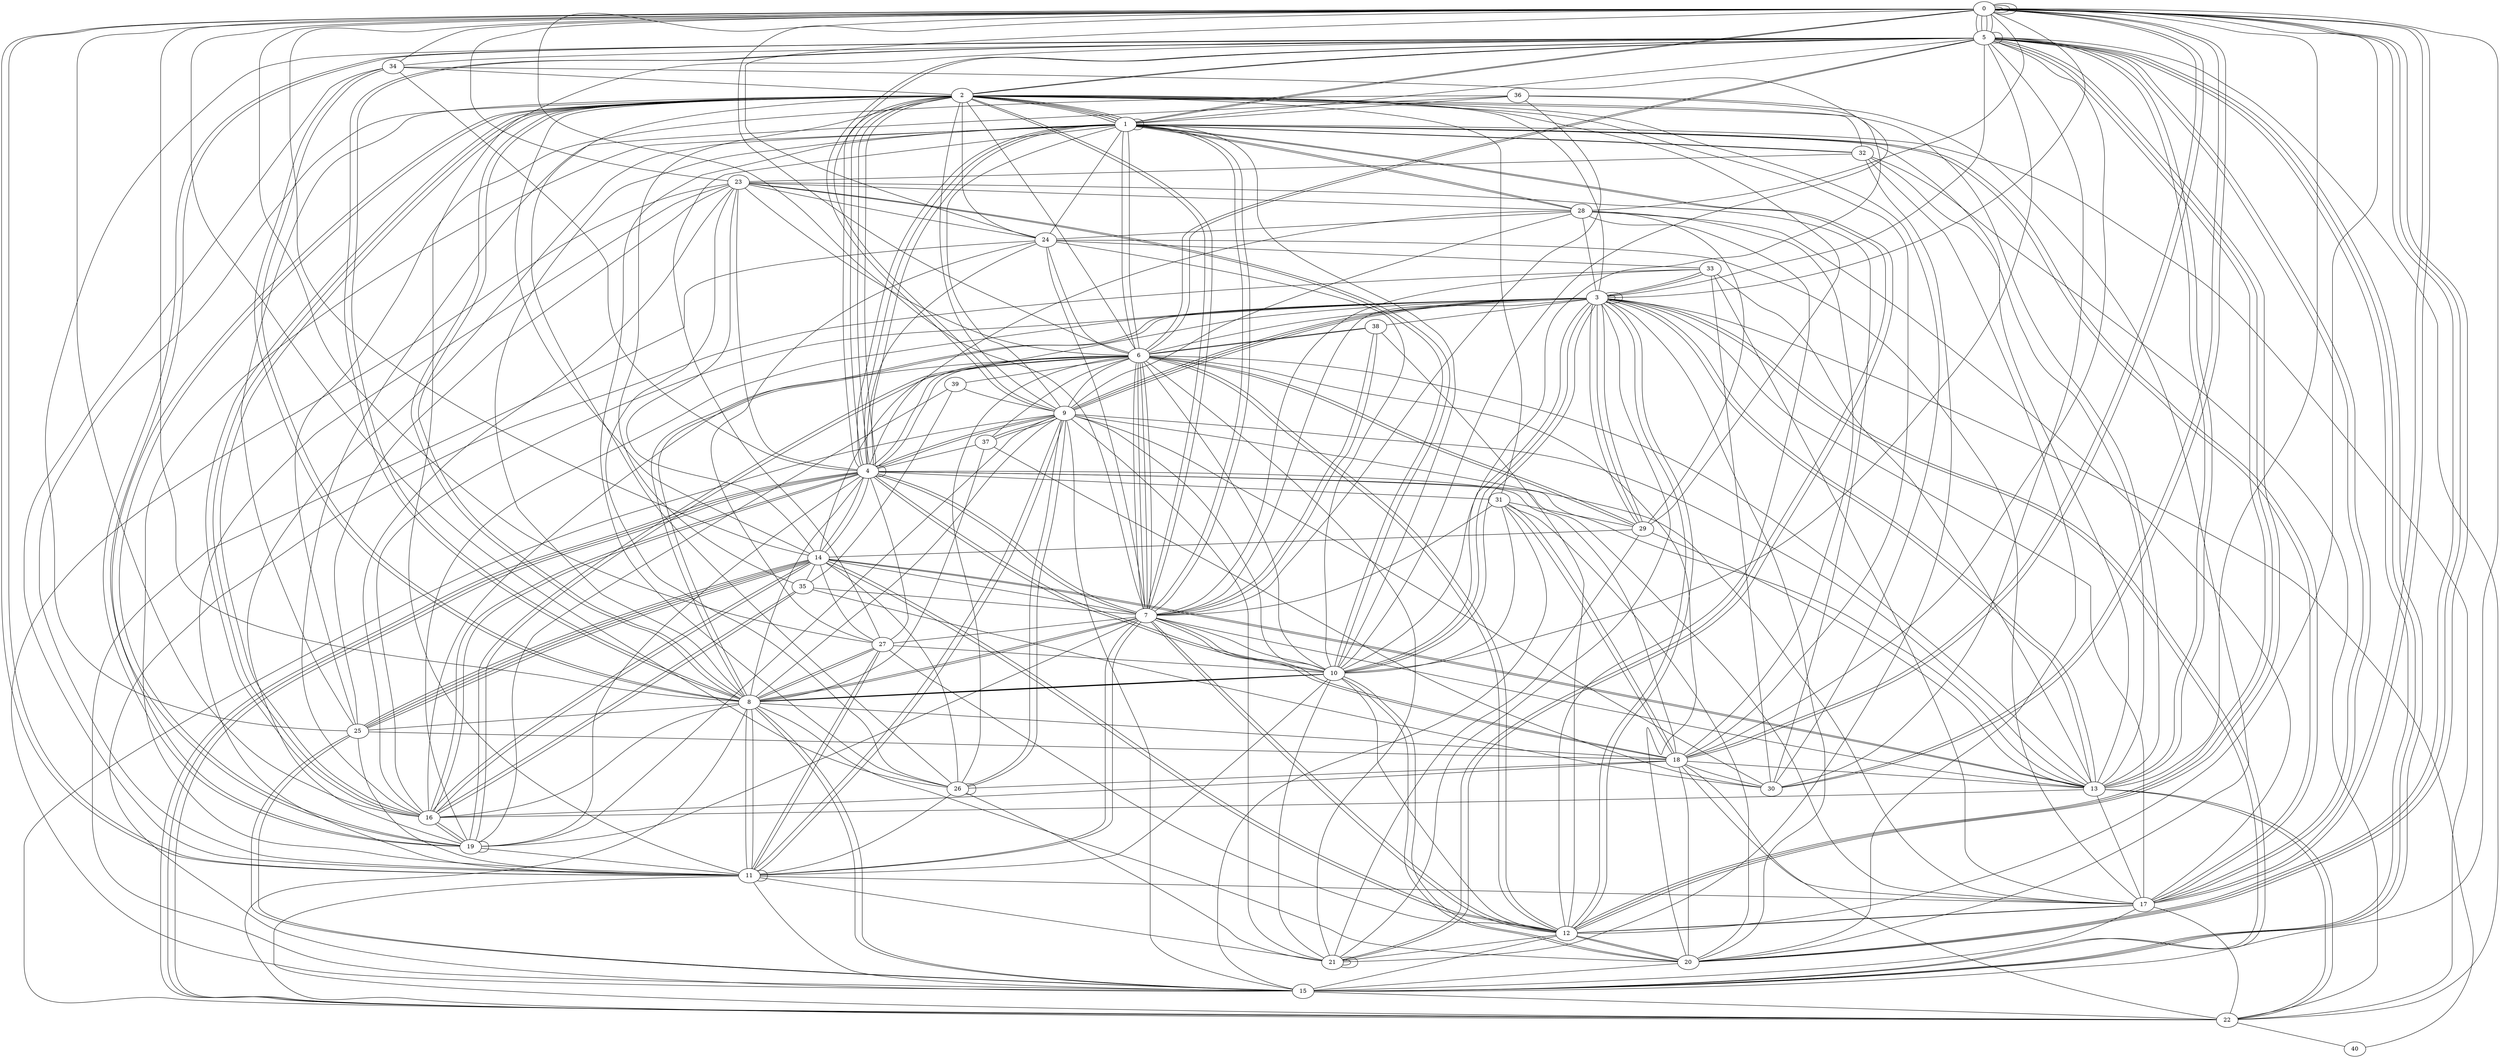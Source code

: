 graph G {
0;
1;
2;
3;
4;
5;
6;
7;
8;
9;
10;
11;
12;
13;
14;
15;
16;
17;
18;
19;
20;
21;
22;
23;
24;
25;
26;
27;
28;
29;
30;
31;
32;
33;
34;
35;
36;
37;
38;
39;
40;
16--18 ;
40--3 ;
15--3 ;
4--1 ;
10--34 ;
0--14 ;
6--12 ;
1--10 ;
12--6 ;
2--19 ;
8--10 ;
33--13 ;
2--1 ;
3--28 ;
1--21 ;
3--9 ;
4--4 ;
16--2 ;
4--10 ;
7--8 ;
8--1 ;
38--6 ;
23--16 ;
10--31 ;
0--5 ;
33--3 ;
2--25 ;
5--1 ;
29--3 ;
36--7 ;
6--10 ;
20--8 ;
0--20 ;
12--5 ;
10--3 ;
4--22 ;
4--22 ;
7--27 ;
2--1 ;
9--37 ;
5--12 ;
22--18 ;
21--1 ;
14--2 ;
12--3 ;
32--13 ;
0--34 ;
10--21 ;
7--12 ;
20--3 ;
10--24 ;
11--1 ;
11--34 ;
1--9 ;
8--7 ;
30--37 ;
7--0 ;
23--0 ;
13--6 ;
7--18 ;
6--19 ;
15--5 ;
0--5 ;
3--29 ;
9--11 ;
18--0 ;
3--10 ;
30--2 ;
10--4 ;
2--4 ;
5--6 ;
9--11 ;
6--7 ;
11--10 ;
23--26 ;
12--28 ;
3--16 ;
13--4 ;
5--34 ;
9--4 ;
20--18 ;
18--13 ;
6--7 ;
14--4 ;
29--28 ;
28--4 ;
9--21 ;
6--39 ;
37--6 ;
0--15 ;
14--13 ;
2--8 ;
7--12 ;
25--14 ;
38--12 ;
3--7 ;
35--39 ;
28--1 ;
16--4 ;
28--18 ;
24--33 ;
20--0 ;
9--15 ;
2--32 ;
20--10 ;
5--2 ;
10--23 ;
14--26 ;
4--2 ;
3--6 ;
12--5 ;
5--19 ;
9--37 ;
28--17 ;
27--11 ;
5--22 ;
1--2 ;
18--17 ;
2--35 ;
1--2 ;
18--30 ;
5--3 ;
21--29 ;
8--2 ;
14--25 ;
8--25 ;
2--7 ;
2--13 ;
4--8 ;
5--17 ;
28--9 ;
7--33 ;
35--7 ;
5--8 ;
1--4 ;
8--3 ;
27--14 ;
20--31 ;
16--6 ;
1--28 ;
17--12 ;
14--7 ;
21--32 ;
0--16 ;
3--15 ;
5--9 ;
18--4 ;
36--20 ;
11--11 ;
16--14 ;
29--3 ;
2--1 ;
13--3 ;
11--25 ;
0--17 ;
10--5 ;
8--11 ;
26--11 ;
24--17 ;
6--19 ;
36--25 ;
39--19 ;
26--26 ;
7--6 ;
12--27 ;
13--17 ;
13--22 ;
8--10 ;
15--5 ;
5--6 ;
2--26 ;
7--31 ;
3--14 ;
10--8 ;
36--10 ;
36--1 ;
33--15 ;
14--12 ;
14--25 ;
16--14 ;
13--22 ;
24--4 ;
30--9 ;
12--21 ;
24--23 ;
11--8 ;
27--10 ;
32--22 ;
23--28 ;
0--30 ;
9--19 ;
22--1 ;
3--3 ;
2--4 ;
13--5 ;
12--20 ;
31--15 ;
5--5 ;
7--4 ;
22--4 ;
12--10 ;
22--40 ;
18--7 ;
3--12 ;
0--6 ;
0--11 ;
0--0 ;
6--38 ;
23--10 ;
15--23 ;
13--16 ;
0--18 ;
33--3 ;
3--3 ;
3--17 ;
34--4 ;
7--2 ;
19--19 ;
8--3 ;
1--7 ;
1--1 ;
6--24 ;
1--26 ;
7--11 ;
0--30 ;
26--6 ;
19--2 ;
0--27 ;
3--21 ;
1--0 ;
4--31 ;
0--17 ;
15--17 ;
19--5 ;
2--16 ;
5--11 ;
5--0 ;
15--25 ;
13--14 ;
4--14 ;
24--1 ;
11--0 ;
6--1 ;
3--9 ;
32--20 ;
26--0 ;
17--22 ;
6--1 ;
8--27 ;
14--12 ;
23--25 ;
32--1 ;
35--30 ;
1--17 ;
22--9 ;
11--27 ;
12--20 ;
29--14 ;
10--9 ;
39--9 ;
4--19 ;
0--0 ;
19--7 ;
32--23 ;
34--2 ;
19--11 ;
1--19 ;
7--1 ;
6--4 ;
34--8 ;
25--14 ;
3--9 ;
1--13 ;
0--20 ;
26--9 ;
3--13 ;
31--29 ;
2--18 ;
7--4 ;
7--11 ;
25--18 ;
16--19 ;
0--12 ;
18--26 ;
15--8 ;
37--4 ;
24--0 ;
30--23 ;
15--8 ;
36--16 ;
25--15 ;
18--5 ;
1--27 ;
9--13 ;
4--23 ;
9--26 ;
0--5 ;
6--9 ;
8--34 ;
15--12 ;
8--16 ;
24--7 ;
8--0 ;
29--13 ;
20--10 ;
10--7 ;
11--2 ;
1--32 ;
15--22 ;
6--23 ;
15--11 ;
1--2 ;
9--5 ;
31--18 ;
6--20 ;
22--8 ;
17--9 ;
11--17 ;
3--38 ;
13--7 ;
23--11 ;
7--38 ;
11--21 ;
31--18 ;
3--10 ;
5--25 ;
4--1 ;
21--21 ;
16--35 ;
33--30 ;
9--8 ;
2--3 ;
19--16 ;
35--16 ;
7--38 ;
9--2 ;
8--5 ;
11--22 ;
21--21 ;
8--18 ;
2--24 ;
6--29 ;
6--7 ;
14--35 ;
31--2 ;
9--4 ;
28--24 ;
14--23 ;
17--1 ;
24--15 ;
4--6 ;
19--3 ;
33--17 ;
3--0 ;
8--10 ;
5--13 ;
21--6 ;
4--27 ;
5--17 ;
1--0 ;
13--0 ;
4--17 ;
16--2 ;
6--29 ;
17--12 ;
8--27 ;
8--37 ;
0--0 ;
6--2 ;
2--4 ;
20--15 ;
4--16 ;
26--21 ;
27--24 ;
5--30 ;
5--2 ;
15--5 ;
29--2 ;
0--28 ;
}
